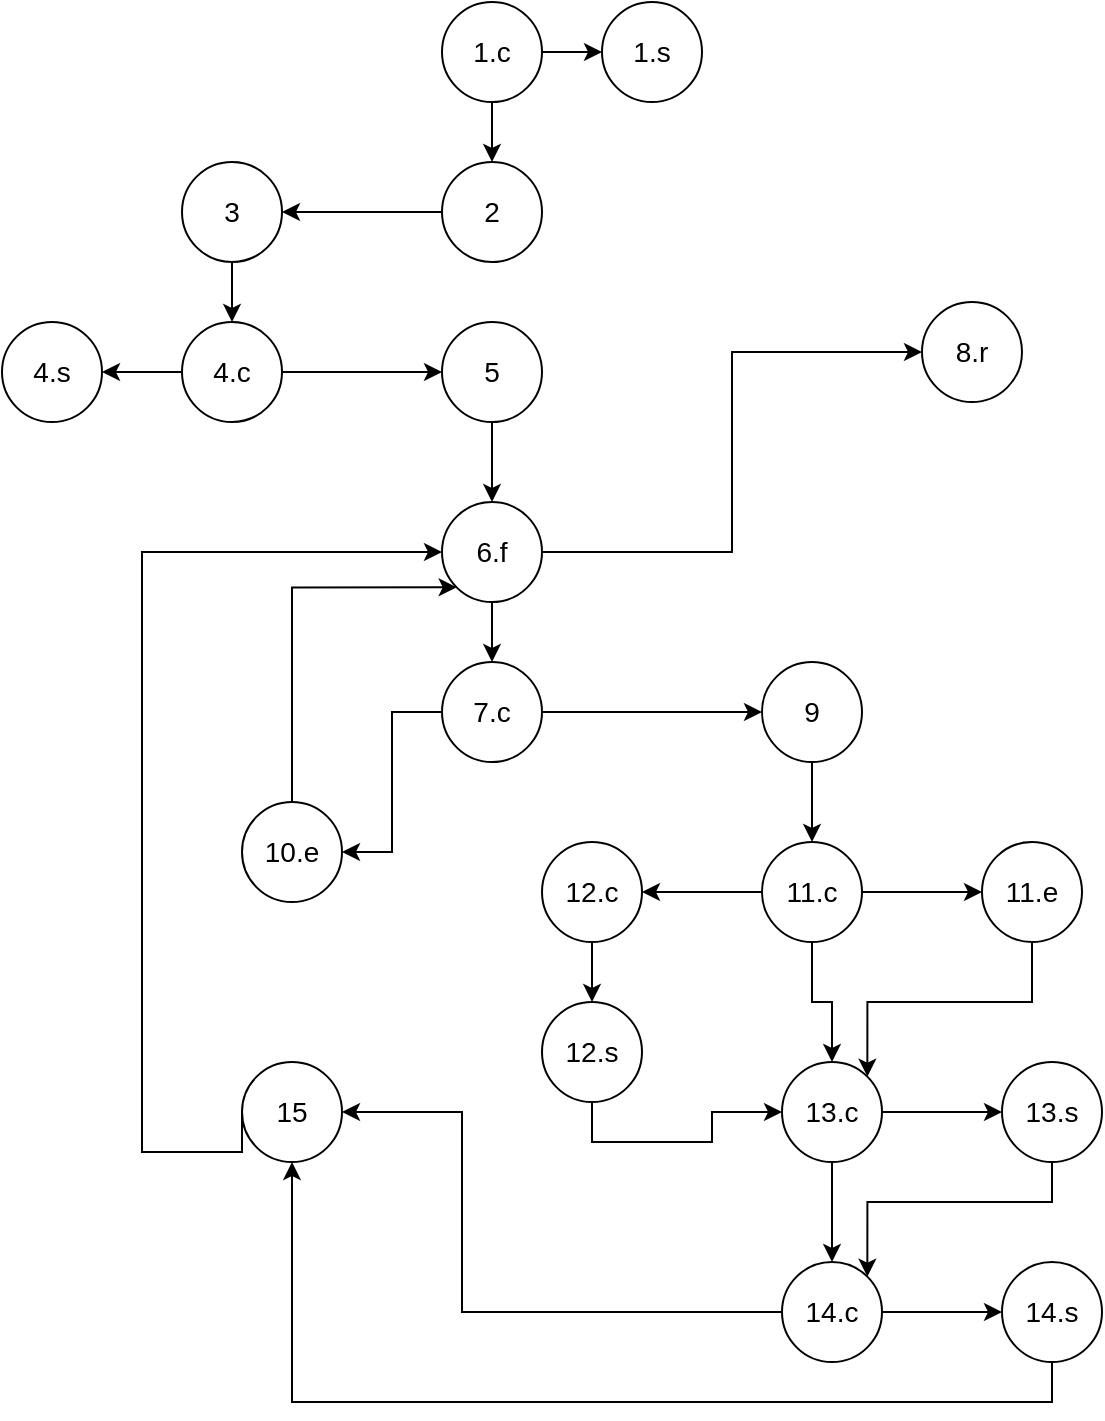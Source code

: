 <mxfile version="19.0.0" type="device" pages="4"><diagram id="dtLdKnw6itU9G_YnBmKd" name="Page-1"><mxGraphModel dx="948" dy="616" grid="1" gridSize="10" guides="1" tooltips="1" connect="1" arrows="1" fold="1" page="1" pageScale="1" pageWidth="850" pageHeight="1100" math="0" shadow="0"><root><mxCell id="0"/><mxCell id="1" parent="0"/><mxCell id="fSsBrZNrOA3dHUKo95yw-4" style="edgeStyle=orthogonalEdgeStyle;rounded=0;orthogonalLoop=1;jettySize=auto;html=1;exitX=0.5;exitY=1;exitDx=0;exitDy=0;entryX=0.5;entryY=0;entryDx=0;entryDy=0;fontSize=14;" parent="1" source="fSsBrZNrOA3dHUKo95yw-1" target="fSsBrZNrOA3dHUKo95yw-3" edge="1"><mxGeometry relative="1" as="geometry"/></mxCell><mxCell id="eDomaYQhEdFg0NaLGwiO-2" style="edgeStyle=orthogonalEdgeStyle;rounded=0;orthogonalLoop=1;jettySize=auto;html=1;exitX=1;exitY=0.5;exitDx=0;exitDy=0;entryX=0;entryY=0.5;entryDx=0;entryDy=0;" parent="1" source="fSsBrZNrOA3dHUKo95yw-1" target="eDomaYQhEdFg0NaLGwiO-1" edge="1"><mxGeometry relative="1" as="geometry"/></mxCell><mxCell id="fSsBrZNrOA3dHUKo95yw-1" value="&lt;span style=&quot;font-size: 14px;&quot;&gt;1.c&lt;/span&gt;" style="ellipse;whiteSpace=wrap;html=1;aspect=fixed;" parent="1" vertex="1"><mxGeometry x="340" y="10" width="50" height="50" as="geometry"/></mxCell><mxCell id="icDxFCZ91Wh-xl63StuW-1" style="edgeStyle=orthogonalEdgeStyle;rounded=0;orthogonalLoop=1;jettySize=auto;html=1;exitX=0;exitY=0.5;exitDx=0;exitDy=0;" edge="1" parent="1" source="fSsBrZNrOA3dHUKo95yw-3" target="fSsBrZNrOA3dHUKo95yw-8"><mxGeometry relative="1" as="geometry"/></mxCell><mxCell id="fSsBrZNrOA3dHUKo95yw-3" value="&lt;font style=&quot;font-size: 14px;&quot;&gt;2&lt;/font&gt;" style="ellipse;whiteSpace=wrap;html=1;aspect=fixed;" parent="1" vertex="1"><mxGeometry x="340" y="90" width="50" height="50" as="geometry"/></mxCell><mxCell id="fSsBrZNrOA3dHUKo95yw-6" value="&lt;font style=&quot;font-size: 14px;&quot;&gt;4.s&lt;/font&gt;" style="ellipse;whiteSpace=wrap;html=1;aspect=fixed;" parent="1" vertex="1"><mxGeometry x="120" y="170" width="50" height="50" as="geometry"/></mxCell><mxCell id="fSsBrZNrOA3dHUKo95yw-12" style="edgeStyle=orthogonalEdgeStyle;rounded=0;orthogonalLoop=1;jettySize=auto;html=1;exitX=0.5;exitY=1;exitDx=0;exitDy=0;fontSize=14;" parent="1" source="fSsBrZNrOA3dHUKo95yw-8" target="fSsBrZNrOA3dHUKo95yw-11" edge="1"><mxGeometry relative="1" as="geometry"/></mxCell><mxCell id="fSsBrZNrOA3dHUKo95yw-8" value="&lt;font style=&quot;font-size: 14px;&quot;&gt;3&lt;/font&gt;" style="ellipse;whiteSpace=wrap;html=1;aspect=fixed;" parent="1" vertex="1"><mxGeometry x="210" y="90" width="50" height="50" as="geometry"/></mxCell><mxCell id="fSsBrZNrOA3dHUKo95yw-14" style="edgeStyle=orthogonalEdgeStyle;rounded=0;orthogonalLoop=1;jettySize=auto;html=1;exitX=1;exitY=0.5;exitDx=0;exitDy=0;entryX=0;entryY=0.5;entryDx=0;entryDy=0;fontSize=14;" parent="1" source="fSsBrZNrOA3dHUKo95yw-11" target="fSsBrZNrOA3dHUKo95yw-13" edge="1"><mxGeometry relative="1" as="geometry"/></mxCell><mxCell id="icDxFCZ91Wh-xl63StuW-2" style="edgeStyle=orthogonalEdgeStyle;rounded=0;orthogonalLoop=1;jettySize=auto;html=1;exitX=0;exitY=0.5;exitDx=0;exitDy=0;entryX=1;entryY=0.5;entryDx=0;entryDy=0;" edge="1" parent="1" source="fSsBrZNrOA3dHUKo95yw-11" target="fSsBrZNrOA3dHUKo95yw-6"><mxGeometry relative="1" as="geometry"/></mxCell><mxCell id="fSsBrZNrOA3dHUKo95yw-11" value="&lt;font style=&quot;font-size: 14px;&quot;&gt;4.c&lt;/font&gt;" style="ellipse;whiteSpace=wrap;html=1;aspect=fixed;" parent="1" vertex="1"><mxGeometry x="210" y="170" width="50" height="50" as="geometry"/></mxCell><mxCell id="fSsBrZNrOA3dHUKo95yw-16" style="edgeStyle=orthogonalEdgeStyle;rounded=0;orthogonalLoop=1;jettySize=auto;html=1;exitX=0.5;exitY=1;exitDx=0;exitDy=0;entryX=0.5;entryY=0;entryDx=0;entryDy=0;fontSize=14;" parent="1" source="fSsBrZNrOA3dHUKo95yw-13" target="fSsBrZNrOA3dHUKo95yw-15" edge="1"><mxGeometry relative="1" as="geometry"/></mxCell><mxCell id="fSsBrZNrOA3dHUKo95yw-13" value="&lt;font style=&quot;font-size: 14px;&quot;&gt;5&lt;/font&gt;" style="ellipse;whiteSpace=wrap;html=1;aspect=fixed;" parent="1" vertex="1"><mxGeometry x="340" y="170" width="50" height="50" as="geometry"/></mxCell><mxCell id="fSsBrZNrOA3dHUKo95yw-19" style="edgeStyle=orthogonalEdgeStyle;rounded=0;orthogonalLoop=1;jettySize=auto;html=1;exitX=0.5;exitY=1;exitDx=0;exitDy=0;entryX=0.5;entryY=0;entryDx=0;entryDy=0;fontSize=14;" parent="1" source="fSsBrZNrOA3dHUKo95yw-15" target="fSsBrZNrOA3dHUKo95yw-20" edge="1"><mxGeometry relative="1" as="geometry"><mxPoint x="190" y="380" as="targetPoint"/></mxGeometry></mxCell><mxCell id="icDxFCZ91Wh-xl63StuW-4" style="edgeStyle=orthogonalEdgeStyle;rounded=0;orthogonalLoop=1;jettySize=auto;html=1;exitX=1;exitY=0.5;exitDx=0;exitDy=0;entryX=0;entryY=0.5;entryDx=0;entryDy=0;" edge="1" parent="1" source="fSsBrZNrOA3dHUKo95yw-15" target="fSsBrZNrOA3dHUKo95yw-41"><mxGeometry relative="1" as="geometry"/></mxCell><mxCell id="fSsBrZNrOA3dHUKo95yw-15" value="&lt;font style=&quot;font-size: 14px;&quot;&gt;6.f&lt;/font&gt;" style="ellipse;whiteSpace=wrap;html=1;aspect=fixed;" parent="1" vertex="1"><mxGeometry x="340" y="260" width="50" height="50" as="geometry"/></mxCell><mxCell id="fSsBrZNrOA3dHUKo95yw-28" style="edgeStyle=orthogonalEdgeStyle;rounded=0;orthogonalLoop=1;jettySize=auto;html=1;exitX=1;exitY=0.5;exitDx=0;exitDy=0;entryX=0;entryY=0.5;entryDx=0;entryDy=0;fontSize=14;" parent="1" source="fSsBrZNrOA3dHUKo95yw-20" target="fSsBrZNrOA3dHUKo95yw-23" edge="1"><mxGeometry relative="1" as="geometry"/></mxCell><mxCell id="icDxFCZ91Wh-xl63StuW-5" style="edgeStyle=orthogonalEdgeStyle;rounded=0;orthogonalLoop=1;jettySize=auto;html=1;exitX=0;exitY=0.5;exitDx=0;exitDy=0;entryX=1;entryY=0.5;entryDx=0;entryDy=0;" edge="1" parent="1" source="fSsBrZNrOA3dHUKo95yw-20" target="fSsBrZNrOA3dHUKo95yw-30"><mxGeometry relative="1" as="geometry"/></mxCell><mxCell id="fSsBrZNrOA3dHUKo95yw-20" value="&lt;font style=&quot;font-size: 14px;&quot;&gt;7.c&lt;/font&gt;" style="ellipse;whiteSpace=wrap;html=1;aspect=fixed;" parent="1" vertex="1"><mxGeometry x="340" y="340" width="50" height="50" as="geometry"/></mxCell><mxCell id="icDxFCZ91Wh-xl63StuW-8" style="edgeStyle=orthogonalEdgeStyle;rounded=0;orthogonalLoop=1;jettySize=auto;html=1;exitX=0.5;exitY=1;exitDx=0;exitDy=0;entryX=0.5;entryY=0;entryDx=0;entryDy=0;" edge="1" parent="1" source="fSsBrZNrOA3dHUKo95yw-23" target="fSsBrZNrOA3dHUKo95yw-36"><mxGeometry relative="1" as="geometry"/></mxCell><mxCell id="fSsBrZNrOA3dHUKo95yw-23" value="&lt;font style=&quot;font-size: 14px;&quot;&gt;9&lt;/font&gt;" style="ellipse;whiteSpace=wrap;html=1;aspect=fixed;" parent="1" vertex="1"><mxGeometry x="500" y="340" width="50" height="50" as="geometry"/></mxCell><mxCell id="icDxFCZ91Wh-xl63StuW-6" style="edgeStyle=orthogonalEdgeStyle;rounded=0;orthogonalLoop=1;jettySize=auto;html=1;exitX=0.5;exitY=0;exitDx=0;exitDy=0;entryX=0;entryY=1;entryDx=0;entryDy=0;" edge="1" parent="1" source="fSsBrZNrOA3dHUKo95yw-30" target="fSsBrZNrOA3dHUKo95yw-15"><mxGeometry relative="1" as="geometry"><Array as="points"><mxPoint x="265" y="303"/></Array></mxGeometry></mxCell><mxCell id="fSsBrZNrOA3dHUKo95yw-30" value="&lt;font style=&quot;font-size: 14px;&quot;&gt;10.e&lt;/font&gt;" style="ellipse;whiteSpace=wrap;html=1;aspect=fixed;" parent="1" vertex="1"><mxGeometry x="240" y="410" width="50" height="50" as="geometry"/></mxCell><mxCell id="fSsBrZNrOA3dHUKo95yw-35" style="edgeStyle=orthogonalEdgeStyle;rounded=0;orthogonalLoop=1;jettySize=auto;html=1;exitX=1;exitY=0.5;exitDx=0;exitDy=0;entryX=0;entryY=0.5;entryDx=0;entryDy=0;fontSize=14;" parent="1" source="fSsBrZNrOA3dHUKo95yw-36" target="fSsBrZNrOA3dHUKo95yw-37" edge="1"><mxGeometry relative="1" as="geometry"/></mxCell><mxCell id="fSsBrZNrOA3dHUKo95yw-40" style="edgeStyle=orthogonalEdgeStyle;rounded=0;orthogonalLoop=1;jettySize=auto;html=1;exitX=0;exitY=0.5;exitDx=0;exitDy=0;entryX=1;entryY=0.5;entryDx=0;entryDy=0;fontSize=14;" parent="1" source="fSsBrZNrOA3dHUKo95yw-36" target="fSsBrZNrOA3dHUKo95yw-39" edge="1"><mxGeometry relative="1" as="geometry"/></mxCell><mxCell id="icDxFCZ91Wh-xl63StuW-20" style="edgeStyle=orthogonalEdgeStyle;rounded=0;orthogonalLoop=1;jettySize=auto;html=1;exitX=0.5;exitY=1;exitDx=0;exitDy=0;entryX=0.5;entryY=0;entryDx=0;entryDy=0;" edge="1" parent="1" source="fSsBrZNrOA3dHUKo95yw-36" target="icDxFCZ91Wh-xl63StuW-12"><mxGeometry relative="1" as="geometry"/></mxCell><mxCell id="fSsBrZNrOA3dHUKo95yw-36" value="&lt;font style=&quot;font-size: 14px;&quot;&gt;11.c&lt;/font&gt;" style="ellipse;whiteSpace=wrap;html=1;aspect=fixed;" parent="1" vertex="1"><mxGeometry x="500" y="430" width="50" height="50" as="geometry"/></mxCell><mxCell id="icDxFCZ91Wh-xl63StuW-15" style="edgeStyle=orthogonalEdgeStyle;rounded=0;orthogonalLoop=1;jettySize=auto;html=1;exitX=0.5;exitY=1;exitDx=0;exitDy=0;entryX=1;entryY=0;entryDx=0;entryDy=0;" edge="1" parent="1" source="fSsBrZNrOA3dHUKo95yw-37" target="icDxFCZ91Wh-xl63StuW-12"><mxGeometry relative="1" as="geometry"/></mxCell><mxCell id="fSsBrZNrOA3dHUKo95yw-37" value="&lt;font style=&quot;font-size: 14px;&quot;&gt;11.e&lt;/font&gt;" style="ellipse;whiteSpace=wrap;html=1;aspect=fixed;" parent="1" vertex="1"><mxGeometry x="610" y="430" width="50" height="50" as="geometry"/></mxCell><mxCell id="icDxFCZ91Wh-xl63StuW-11" style="edgeStyle=orthogonalEdgeStyle;rounded=0;orthogonalLoop=1;jettySize=auto;html=1;exitX=0.5;exitY=1;exitDx=0;exitDy=0;entryX=0.5;entryY=0;entryDx=0;entryDy=0;" edge="1" parent="1" source="fSsBrZNrOA3dHUKo95yw-39" target="icDxFCZ91Wh-xl63StuW-10"><mxGeometry relative="1" as="geometry"/></mxCell><mxCell id="fSsBrZNrOA3dHUKo95yw-39" value="&lt;font style=&quot;font-size: 14px;&quot;&gt;12.c&lt;/font&gt;" style="ellipse;whiteSpace=wrap;html=1;aspect=fixed;" parent="1" vertex="1"><mxGeometry x="390" y="430" width="50" height="50" as="geometry"/></mxCell><mxCell id="fSsBrZNrOA3dHUKo95yw-41" value="&lt;font style=&quot;font-size: 14px;&quot;&gt;8.r&lt;/font&gt;" style="ellipse;whiteSpace=wrap;html=1;aspect=fixed;" parent="1" vertex="1"><mxGeometry x="580" y="160" width="50" height="50" as="geometry"/></mxCell><mxCell id="eDomaYQhEdFg0NaLGwiO-1" value="&lt;font style=&quot;font-size: 14px;&quot;&gt;1.s&lt;/font&gt;" style="ellipse;whiteSpace=wrap;html=1;aspect=fixed;" parent="1" vertex="1"><mxGeometry x="420" y="10" width="50" height="50" as="geometry"/></mxCell><mxCell id="icDxFCZ91Wh-xl63StuW-14" style="edgeStyle=orthogonalEdgeStyle;rounded=0;orthogonalLoop=1;jettySize=auto;html=1;exitX=0.5;exitY=1;exitDx=0;exitDy=0;entryX=0;entryY=0.5;entryDx=0;entryDy=0;" edge="1" parent="1" source="icDxFCZ91Wh-xl63StuW-10" target="icDxFCZ91Wh-xl63StuW-12"><mxGeometry relative="1" as="geometry"/></mxCell><mxCell id="icDxFCZ91Wh-xl63StuW-10" value="&lt;font style=&quot;font-size: 14px;&quot;&gt;12.s&lt;/font&gt;" style="ellipse;whiteSpace=wrap;html=1;aspect=fixed;" vertex="1" parent="1"><mxGeometry x="390" y="510" width="50" height="50" as="geometry"/></mxCell><mxCell id="icDxFCZ91Wh-xl63StuW-16" style="edgeStyle=orthogonalEdgeStyle;rounded=0;orthogonalLoop=1;jettySize=auto;html=1;exitX=1;exitY=0.5;exitDx=0;exitDy=0;entryX=0;entryY=0.5;entryDx=0;entryDy=0;" edge="1" parent="1" source="icDxFCZ91Wh-xl63StuW-12" target="icDxFCZ91Wh-xl63StuW-13"><mxGeometry relative="1" as="geometry"/></mxCell><mxCell id="icDxFCZ91Wh-xl63StuW-21" style="edgeStyle=orthogonalEdgeStyle;rounded=0;orthogonalLoop=1;jettySize=auto;html=1;exitX=0.5;exitY=1;exitDx=0;exitDy=0;entryX=0.5;entryY=0;entryDx=0;entryDy=0;" edge="1" parent="1" source="icDxFCZ91Wh-xl63StuW-12" target="icDxFCZ91Wh-xl63StuW-18"><mxGeometry relative="1" as="geometry"/></mxCell><mxCell id="icDxFCZ91Wh-xl63StuW-12" value="&lt;font style=&quot;font-size: 14px;&quot;&gt;13.c&lt;/font&gt;" style="ellipse;whiteSpace=wrap;html=1;aspect=fixed;" vertex="1" parent="1"><mxGeometry x="510" y="540" width="50" height="50" as="geometry"/></mxCell><mxCell id="icDxFCZ91Wh-xl63StuW-22" style="edgeStyle=orthogonalEdgeStyle;rounded=0;orthogonalLoop=1;jettySize=auto;html=1;exitX=0.5;exitY=1;exitDx=0;exitDy=0;entryX=1;entryY=0;entryDx=0;entryDy=0;" edge="1" parent="1" source="icDxFCZ91Wh-xl63StuW-13" target="icDxFCZ91Wh-xl63StuW-18"><mxGeometry relative="1" as="geometry"><Array as="points"><mxPoint x="645" y="610"/><mxPoint x="553" y="610"/></Array></mxGeometry></mxCell><mxCell id="icDxFCZ91Wh-xl63StuW-13" value="&lt;font style=&quot;font-size: 14px;&quot;&gt;13.s&lt;/font&gt;" style="ellipse;whiteSpace=wrap;html=1;aspect=fixed;" vertex="1" parent="1"><mxGeometry x="620" y="540" width="50" height="50" as="geometry"/></mxCell><mxCell id="icDxFCZ91Wh-xl63StuW-17" style="edgeStyle=orthogonalEdgeStyle;rounded=0;orthogonalLoop=1;jettySize=auto;html=1;exitX=1;exitY=0.5;exitDx=0;exitDy=0;entryX=0;entryY=0.5;entryDx=0;entryDy=0;" edge="1" parent="1" source="icDxFCZ91Wh-xl63StuW-18" target="icDxFCZ91Wh-xl63StuW-19"><mxGeometry relative="1" as="geometry"/></mxCell><mxCell id="icDxFCZ91Wh-xl63StuW-24" style="edgeStyle=orthogonalEdgeStyle;rounded=0;orthogonalLoop=1;jettySize=auto;html=1;exitX=0;exitY=0.5;exitDx=0;exitDy=0;entryX=1;entryY=0.5;entryDx=0;entryDy=0;" edge="1" parent="1" source="icDxFCZ91Wh-xl63StuW-18" target="icDxFCZ91Wh-xl63StuW-23"><mxGeometry relative="1" as="geometry"><Array as="points"><mxPoint x="350" y="665"/><mxPoint x="350" y="565"/></Array></mxGeometry></mxCell><mxCell id="icDxFCZ91Wh-xl63StuW-18" value="&lt;font style=&quot;font-size: 14px;&quot;&gt;14.c&lt;/font&gt;" style="ellipse;whiteSpace=wrap;html=1;aspect=fixed;" vertex="1" parent="1"><mxGeometry x="510" y="640" width="50" height="50" as="geometry"/></mxCell><mxCell id="icDxFCZ91Wh-xl63StuW-26" style="edgeStyle=orthogonalEdgeStyle;rounded=0;orthogonalLoop=1;jettySize=auto;html=1;exitX=0.5;exitY=1;exitDx=0;exitDy=0;entryX=0.5;entryY=1;entryDx=0;entryDy=0;" edge="1" parent="1" source="icDxFCZ91Wh-xl63StuW-19" target="icDxFCZ91Wh-xl63StuW-23"><mxGeometry relative="1" as="geometry"/></mxCell><mxCell id="icDxFCZ91Wh-xl63StuW-19" value="&lt;font style=&quot;font-size: 14px;&quot;&gt;14.s&lt;/font&gt;" style="ellipse;whiteSpace=wrap;html=1;aspect=fixed;" vertex="1" parent="1"><mxGeometry x="620" y="640" width="50" height="50" as="geometry"/></mxCell><mxCell id="icDxFCZ91Wh-xl63StuW-25" style="edgeStyle=orthogonalEdgeStyle;rounded=0;orthogonalLoop=1;jettySize=auto;html=1;exitX=0;exitY=0.5;exitDx=0;exitDy=0;entryX=0;entryY=0.5;entryDx=0;entryDy=0;" edge="1" parent="1" source="icDxFCZ91Wh-xl63StuW-23" target="fSsBrZNrOA3dHUKo95yw-15"><mxGeometry relative="1" as="geometry"><mxPoint x="160" y="370" as="targetPoint"/><Array as="points"><mxPoint x="190" y="585"/><mxPoint x="190" y="285"/></Array></mxGeometry></mxCell><mxCell id="icDxFCZ91Wh-xl63StuW-23" value="&lt;font style=&quot;font-size: 14px;&quot;&gt;15&lt;/font&gt;" style="ellipse;whiteSpace=wrap;html=1;aspect=fixed;" vertex="1" parent="1"><mxGeometry x="240" y="540" width="50" height="50" as="geometry"/></mxCell></root></mxGraphModel></diagram><diagram id="cnVmDIAMbCtO4dQe9M7H" name="Page-2"><mxGraphModel dx="1258" dy="524" grid="1" gridSize="10" guides="1" tooltips="1" connect="1" arrows="1" fold="1" page="1" pageScale="1" pageWidth="850" pageHeight="1100" math="0" shadow="0"><root><mxCell id="0"/><mxCell id="1" parent="0"/></root></mxGraphModel></diagram><diagram name="Page-1" id="vSe84359nLu_3omgfER_"><mxGraphModel dx="1258" dy="524" grid="1" gridSize="10" guides="1" tooltips="1" connect="1" arrows="1" fold="1" page="1" pageScale="1" pageWidth="850" pageHeight="1100" math="0" shadow="0"><root><mxCell id="0"/><mxCell id="1" parent="0"/><mxCell id="fSsBrZNrOA3dHUKo95yw-4" style="edgeStyle=orthogonalEdgeStyle;rounded=0;orthogonalLoop=1;jettySize=auto;html=1;exitX=0.5;exitY=1;exitDx=0;exitDy=0;entryX=0.5;entryY=0;entryDx=0;entryDy=0;fontSize=14;" edge="1" parent="1" source="fSsBrZNrOA3dHUKo95yw-1" target="fSsBrZNrOA3dHUKo95yw-3"><mxGeometry relative="1" as="geometry"/></mxCell><mxCell id="fSsBrZNrOA3dHUKo95yw-5" style="edgeStyle=orthogonalEdgeStyle;rounded=0;orthogonalLoop=1;jettySize=auto;html=1;exitX=1;exitY=0.5;exitDx=0;exitDy=0;fontSize=14;" edge="1" parent="1" source="fSsBrZNrOA3dHUKo95yw-1" target="fSsBrZNrOA3dHUKo95yw-2"><mxGeometry relative="1" as="geometry"/></mxCell><mxCell id="fSsBrZNrOA3dHUKo95yw-1" value="&lt;font style=&quot;font-size: 14px;&quot;&gt;1&lt;/font&gt;" style="ellipse;whiteSpace=wrap;html=1;aspect=fixed;" vertex="1" parent="1"><mxGeometry x="90" y="20" width="40" height="40" as="geometry"/></mxCell><mxCell id="fSsBrZNrOA3dHUKo95yw-2" value="15" style="ellipse;whiteSpace=wrap;html=1;aspect=fixed;" vertex="1" parent="1"><mxGeometry x="610" y="220" width="50" height="50" as="geometry"/></mxCell><mxCell id="fSsBrZNrOA3dHUKo95yw-7" style="edgeStyle=orthogonalEdgeStyle;rounded=0;orthogonalLoop=1;jettySize=auto;html=1;exitX=0.5;exitY=1;exitDx=0;exitDy=0;entryX=0.5;entryY=0;entryDx=0;entryDy=0;fontSize=14;" edge="1" parent="1" source="fSsBrZNrOA3dHUKo95yw-3" target="fSsBrZNrOA3dHUKo95yw-6"><mxGeometry relative="1" as="geometry"/></mxCell><mxCell id="fSsBrZNrOA3dHUKo95yw-3" value="&lt;font style=&quot;font-size: 14px;&quot;&gt;2.1&lt;/font&gt;" style="ellipse;whiteSpace=wrap;html=1;aspect=fixed;" vertex="1" parent="1"><mxGeometry x="90" y="80" width="40" height="40" as="geometry"/></mxCell><mxCell id="fSsBrZNrOA3dHUKo95yw-9" style="edgeStyle=orthogonalEdgeStyle;rounded=0;orthogonalLoop=1;jettySize=auto;html=1;exitX=1;exitY=0.5;exitDx=0;exitDy=0;entryX=0;entryY=0.5;entryDx=0;entryDy=0;fontSize=14;" edge="1" parent="1" source="fSsBrZNrOA3dHUKo95yw-6" target="fSsBrZNrOA3dHUKo95yw-8"><mxGeometry relative="1" as="geometry"/></mxCell><mxCell id="fSsBrZNrOA3dHUKo95yw-6" value="&lt;font style=&quot;font-size: 14px;&quot;&gt;2.2&lt;/font&gt;" style="ellipse;whiteSpace=wrap;html=1;aspect=fixed;" vertex="1" parent="1"><mxGeometry x="90" y="140" width="40" height="40" as="geometry"/></mxCell><mxCell id="fSsBrZNrOA3dHUKo95yw-10" style="edgeStyle=orthogonalEdgeStyle;rounded=0;orthogonalLoop=1;jettySize=auto;html=1;exitX=1;exitY=0.5;exitDx=0;exitDy=0;entryX=0;entryY=0;entryDx=0;entryDy=0;fontSize=14;" edge="1" parent="1" source="fSsBrZNrOA3dHUKo95yw-8" target="fSsBrZNrOA3dHUKo95yw-2"><mxGeometry relative="1" as="geometry"/></mxCell><mxCell id="fSsBrZNrOA3dHUKo95yw-12" style="edgeStyle=orthogonalEdgeStyle;rounded=0;orthogonalLoop=1;jettySize=auto;html=1;exitX=0.5;exitY=1;exitDx=0;exitDy=0;fontSize=14;" edge="1" parent="1" source="fSsBrZNrOA3dHUKo95yw-8" target="fSsBrZNrOA3dHUKo95yw-11"><mxGeometry relative="1" as="geometry"/></mxCell><mxCell id="fSsBrZNrOA3dHUKo95yw-8" value="&lt;font style=&quot;font-size: 14px;&quot;&gt;3&lt;/font&gt;" style="ellipse;whiteSpace=wrap;html=1;aspect=fixed;" vertex="1" parent="1"><mxGeometry x="160" y="140" width="40" height="40" as="geometry"/></mxCell><mxCell id="fSsBrZNrOA3dHUKo95yw-14" style="edgeStyle=orthogonalEdgeStyle;rounded=0;orthogonalLoop=1;jettySize=auto;html=1;exitX=0.5;exitY=1;exitDx=0;exitDy=0;entryX=0.5;entryY=0;entryDx=0;entryDy=0;fontSize=14;" edge="1" parent="1" source="fSsBrZNrOA3dHUKo95yw-11" target="fSsBrZNrOA3dHUKo95yw-13"><mxGeometry relative="1" as="geometry"/></mxCell><mxCell id="fSsBrZNrOA3dHUKo95yw-11" value="&lt;font style=&quot;font-size: 14px;&quot;&gt;4&lt;/font&gt;" style="ellipse;whiteSpace=wrap;html=1;aspect=fixed;" vertex="1" parent="1"><mxGeometry x="160" y="200" width="40" height="40" as="geometry"/></mxCell><mxCell id="fSsBrZNrOA3dHUKo95yw-16" style="edgeStyle=orthogonalEdgeStyle;rounded=0;orthogonalLoop=1;jettySize=auto;html=1;exitX=0.5;exitY=1;exitDx=0;exitDy=0;entryX=0.5;entryY=0;entryDx=0;entryDy=0;fontSize=14;" edge="1" parent="1" source="fSsBrZNrOA3dHUKo95yw-13" target="fSsBrZNrOA3dHUKo95yw-15"><mxGeometry relative="1" as="geometry"/></mxCell><mxCell id="fSsBrZNrOA3dHUKo95yw-17" style="edgeStyle=orthogonalEdgeStyle;rounded=0;orthogonalLoop=1;jettySize=auto;html=1;exitX=1;exitY=0.5;exitDx=0;exitDy=0;fontSize=14;" edge="1" parent="1" source="fSsBrZNrOA3dHUKo95yw-13"><mxGeometry relative="1" as="geometry"><mxPoint x="510" y="260" as="targetPoint"/></mxGeometry></mxCell><mxCell id="fSsBrZNrOA3dHUKo95yw-13" value="&lt;font style=&quot;font-size: 14px;&quot;&gt;5&lt;/font&gt;" style="ellipse;whiteSpace=wrap;html=1;aspect=fixed;" vertex="1" parent="1"><mxGeometry x="150" y="260" width="60" height="60" as="geometry"/></mxCell><mxCell id="fSsBrZNrOA3dHUKo95yw-19" style="edgeStyle=orthogonalEdgeStyle;rounded=0;orthogonalLoop=1;jettySize=auto;html=1;exitX=0.5;exitY=1;exitDx=0;exitDy=0;entryX=0.5;entryY=0;entryDx=0;entryDy=0;fontSize=14;" edge="1" parent="1" source="fSsBrZNrOA3dHUKo95yw-15" target="fSsBrZNrOA3dHUKo95yw-18"><mxGeometry relative="1" as="geometry"/></mxCell><mxCell id="fSsBrZNrOA3dHUKo95yw-42" style="edgeStyle=orthogonalEdgeStyle;rounded=0;orthogonalLoop=1;jettySize=auto;html=1;exitX=1;exitY=0.5;exitDx=0;exitDy=0;entryX=0;entryY=0.5;entryDx=0;entryDy=0;fontSize=14;" edge="1" parent="1" source="fSsBrZNrOA3dHUKo95yw-15" target="fSsBrZNrOA3dHUKo95yw-41"><mxGeometry relative="1" as="geometry"/></mxCell><mxCell id="fSsBrZNrOA3dHUKo95yw-15" value="&lt;font style=&quot;font-size: 14px;&quot;&gt;6&lt;/font&gt;" style="ellipse;whiteSpace=wrap;html=1;aspect=fixed;" vertex="1" parent="1"><mxGeometry x="160" y="340" width="40" height="40" as="geometry"/></mxCell><mxCell id="fSsBrZNrOA3dHUKo95yw-21" style="edgeStyle=orthogonalEdgeStyle;rounded=0;orthogonalLoop=1;jettySize=auto;html=1;exitX=0.5;exitY=1;exitDx=0;exitDy=0;entryX=0.5;entryY=0;entryDx=0;entryDy=0;fontSize=14;" edge="1" parent="1" source="fSsBrZNrOA3dHUKo95yw-18" target="fSsBrZNrOA3dHUKo95yw-20"><mxGeometry relative="1" as="geometry"/></mxCell><mxCell id="fSsBrZNrOA3dHUKo95yw-18" value="&lt;font style=&quot;font-size: 14px;&quot;&gt;6.1&lt;/font&gt;" style="ellipse;whiteSpace=wrap;html=1;aspect=fixed;" vertex="1" parent="1"><mxGeometry x="160" y="400" width="40" height="40" as="geometry"/></mxCell><mxCell id="fSsBrZNrOA3dHUKo95yw-26" style="edgeStyle=orthogonalEdgeStyle;rounded=0;orthogonalLoop=1;jettySize=auto;html=1;exitX=1;exitY=0;exitDx=0;exitDy=0;entryX=0;entryY=0.5;entryDx=0;entryDy=0;fontSize=14;" edge="1" parent="1" source="fSsBrZNrOA3dHUKo95yw-20" target="fSsBrZNrOA3dHUKo95yw-22"><mxGeometry relative="1" as="geometry"/></mxCell><mxCell id="fSsBrZNrOA3dHUKo95yw-28" style="edgeStyle=orthogonalEdgeStyle;rounded=0;orthogonalLoop=1;jettySize=auto;html=1;exitX=1;exitY=1;exitDx=0;exitDy=0;entryX=0;entryY=0.5;entryDx=0;entryDy=0;fontSize=14;" edge="1" parent="1" source="fSsBrZNrOA3dHUKo95yw-20" target="fSsBrZNrOA3dHUKo95yw-23"><mxGeometry relative="1" as="geometry"/></mxCell><mxCell id="fSsBrZNrOA3dHUKo95yw-20" value="&lt;font style=&quot;font-size: 14px;&quot;&gt;7&lt;/font&gt;" style="ellipse;whiteSpace=wrap;html=1;aspect=fixed;" vertex="1" parent="1"><mxGeometry x="160" y="460" width="40" height="40" as="geometry"/></mxCell><mxCell id="fSsBrZNrOA3dHUKo95yw-27" style="edgeStyle=orthogonalEdgeStyle;rounded=0;orthogonalLoop=1;jettySize=auto;html=1;exitX=1;exitY=0.5;exitDx=0;exitDy=0;entryX=0;entryY=0.5;entryDx=0;entryDy=0;fontSize=14;" edge="1" parent="1" source="fSsBrZNrOA3dHUKo95yw-22" target="fSsBrZNrOA3dHUKo95yw-24"><mxGeometry relative="1" as="geometry"/></mxCell><mxCell id="fSsBrZNrOA3dHUKo95yw-22" value="&lt;font style=&quot;font-size: 14px;&quot;&gt;&lt;span style=&quot;color: rgba(0, 0, 0, 0); font-family: monospace; font-size: 0px; text-align: start;&quot;&gt;%3CmxGraphModel%3E%3Croot%3E%3CmxCell%20id%3D%220%22%2F%3E%3CmxCell%20id%3D%221%22%20parent%3D%220%22%2F%3E%3CmxCell%20id%3D%222%22%20value%3D%22%26lt%3Bfont%20style%3D%26quot%3Bfont-size%3A%2014px%3B%26quot%3B%26gt%3B7%26lt%3B%2Ffont%26gt%3B%22%20style%3D%22ellipse%3BwhiteSpace%3Dwrap%3Bhtml%3D1%3Baspect%3Dfixed%3B%22%20vertex%3D%221%22%20parent%3D%221%22%3E%3CmxGeometry%20x%3D%22160%22%20y%3D%22460%22%20width%3D%2240%22%20height%3D%2240%22%20as%3D%22geometry%22%2F%3E%3C%2FmxCell%3E%3C%2Froot%3E%3C%2FmxGraphModel%3E&lt;/span&gt;8&lt;/font&gt;&lt;span style=&quot;color: rgba(0, 0, 0, 0); font-family: monospace; font-size: 0px; text-align: start;&quot;&gt;%3CmxGraphModel%3E%3Croot%3E%3CmxCell%20id%3D%220%22%2F%3E%3CmxCell%20id%3D%221%22%20parent%3D%220%22%2F%3E%3CmxCell%20id%3D%222%22%20value%3D%22%26lt%3Bfont%20style%3D%26quot%3Bfont-size%3A%2014px%3B%26quot%3B%26gt%3B7%26lt%3B%2Ffont%26gt%3B%22%20style%3D%22ellipse%3BwhiteSpace%3Dwrap%3Bhtml%3D1%3Baspect%3Dfixed%3B%22%20vertex%3D%221%22%20parent%3D%221%22%3E%3CmxGeometry%20x%3D%22160%22%20y%3D%22460%22%20width%3D%2240%22%20height%3D%2240%22%20as%3D%22geometry%22%2F%3E%3C%2FmxCell%3E%3C%2Froot%3E%3C%2FmxGraphModel%3E&lt;/span&gt;&lt;span style=&quot;color: rgba(0, 0, 0, 0); font-family: monospace; font-size: 0px; text-align: start;&quot;&gt;%3CmxGraphModel%3E%3Croot%3E%3CmxCell%20id%3D%220%22%2F%3E%3CmxCell%20id%3D%221%22%20parent%3D%220%22%2F%3E%3CmxCell%20id%3D%222%22%20value%3D%22%26lt%3Bfont%20style%3D%26quot%3Bfont-size%3A%2014px%3B%26quot%3B%26gt%3B7%26lt%3B%2Ffont%26gt%3B%22%20style%3D%22ellipse%3BwhiteSpace%3Dwrap%3Bhtml%3D1%3Baspect%3Dfixed%3B%22%20vertex%3D%221%22%20parent%3D%221%22%3E%3CmxGeometry%20x%3D%22160%22%20y%3D%22460%22%20width%3D%2240%22%20height%3D%2240%22%20as%3D%22geometry%22%2F%3E%3C%2FmxCell%3E%3C%2Froot%3E%3C%2FmxGraphModel%3E&lt;/span&gt;" style="ellipse;whiteSpace=wrap;html=1;aspect=fixed;" vertex="1" parent="1"><mxGeometry x="280" y="440" width="40" height="40" as="geometry"/></mxCell><mxCell id="fSsBrZNrOA3dHUKo95yw-29" style="edgeStyle=orthogonalEdgeStyle;rounded=0;orthogonalLoop=1;jettySize=auto;html=1;exitX=1;exitY=0.5;exitDx=0;exitDy=0;entryX=0;entryY=0.5;entryDx=0;entryDy=0;fontSize=14;" edge="1" parent="1" source="fSsBrZNrOA3dHUKo95yw-23" target="fSsBrZNrOA3dHUKo95yw-25"><mxGeometry relative="1" as="geometry"/></mxCell><mxCell id="fSsBrZNrOA3dHUKo95yw-23" value="&lt;font style=&quot;font-size: 14px;&quot;&gt;9&lt;/font&gt;" style="ellipse;whiteSpace=wrap;html=1;aspect=fixed;" vertex="1" parent="1"><mxGeometry x="280" y="500" width="40" height="40" as="geometry"/></mxCell><mxCell id="fSsBrZNrOA3dHUKo95yw-49" style="edgeStyle=orthogonalEdgeStyle;rounded=0;orthogonalLoop=1;jettySize=auto;html=1;exitX=1;exitY=0.5;exitDx=0;exitDy=0;entryX=0;entryY=0;entryDx=0;entryDy=0;fontSize=14;" edge="1" parent="1" source="fSsBrZNrOA3dHUKo95yw-24" target="fSsBrZNrOA3dHUKo95yw-30"><mxGeometry relative="1" as="geometry"/></mxCell><mxCell id="fSsBrZNrOA3dHUKo95yw-24" value="&lt;font style=&quot;font-size: 14px;&quot;&gt;&lt;span style=&quot;color: rgba(0, 0, 0, 0); font-family: monospace; font-size: 0px; text-align: start;&quot;&gt;%3CmxGraphModel%3E%3Croot%3E%3CmxCell%20id%3D%220%22%2F%3E%3CmxCell%20id%3D%221%22%20parent%3D%220%22%2F%3E%3CmxCell%20id%3D%222%22%20value%3D%22%26lt%3Bfont%20style%3D%26quot%3Bfont-size%3A%2014px%3B%26quot%3B%26gt%3B7%26lt%3B%2Ffont%26gt%3B%22%20style%3D%22ellipse%3BwhiteSpace%3Dwrap%3Bhtml%3D1%3Baspect%3Dfixed%3B%22%20vertex%3D%221%22%20parent%3D%221%22%3E%3CmxGeometry%20x%3D%22160%22%20y%3D%22460%22%20width%3D%2240%22%20height%3D%2240%22%20as%3D%22geometry%22%2F%3E%3C%2FmxCell%3E%3C%2Froot%3E%3C%2FmxGraphModel%3E&lt;/span&gt;8.1&lt;/font&gt;&lt;span style=&quot;color: rgba(0, 0, 0, 0); font-family: monospace; font-size: 0px; text-align: start;&quot;&gt;%3CmxGraphModel%3E%3Croot%3E%3CmxCell%20id%3D%220%22%2F%3E%3CmxCell%20id%3D%221%22%20parent%3D%220%22%2F%3E%3CmxCell%20id%3D%222%22%20value%3D%22%26lt%3Bfont%20style%3D%26quot%3Bfont-size%3A%2014px%3B%26quot%3B%26gt%3B7%26lt%3B%2Ffont%26gt%3B%22%20style%3D%22ellipse%3BwhiteSpace%3Dwrap%3Bhtml%3D1%3Baspect%3Dfixed%3B%22%20vertex%3D%221%22%20parent%3D%221%22%3E%3CmxGeometry%20x%3D%22160%22%20y%3D%22460%22%20width%3D%2240%22%20height%3D%2240%22%20as%3D%22geometry%22%2F%3E%3C%2FmxCell%3E%3C%2Froot%3E%3C%2FmxGraphModel%3E&lt;/span&gt;&lt;span style=&quot;color: rgba(0, 0, 0, 0); font-family: monospace; font-size: 0px; text-align: start;&quot;&gt;%3CmxGraphModel%3E%3Croot%3E%3CmxCell%20id%3D%220%22%2F%3E%3CmxCell%20id%3D%221%22%20parent%3D%220%22%2F%3E%3CmxCell%20id%3D%222%22%20value%3D%22%26lt%3Bfont%20style%3D%26quot%3Bfont-size%3A%2014px%3B%26quot%3B%26gt%3B7%26lt%3B%2Ffont%26gt%3B%22%20style%3D%22ellipse%3BwhiteSpace%3Dwrap%3Bhtml%3D1%3Baspect%3Dfixed%3B%22%20vertex%3D%221%22%20parent%3D%221%22%3E%3CmxGeometry%20x%3D%22160%22%20y%3D%22460%22%20width%3D%2240%22%20height%3D%2240%22%20as%3D%22geometry%22%2F%3E%3C%2FmxCell%3E%3C%2Froot%3E%3C%2FmxGraphModel%3E&lt;/span&gt;" style="ellipse;whiteSpace=wrap;html=1;aspect=fixed;" vertex="1" parent="1"><mxGeometry x="350" y="440" width="40" height="40" as="geometry"/></mxCell><mxCell id="fSsBrZNrOA3dHUKo95yw-50" style="edgeStyle=orthogonalEdgeStyle;rounded=0;orthogonalLoop=1;jettySize=auto;html=1;exitX=1;exitY=0.5;exitDx=0;exitDy=0;entryX=0;entryY=1;entryDx=0;entryDy=0;fontSize=14;" edge="1" parent="1" source="fSsBrZNrOA3dHUKo95yw-25" target="fSsBrZNrOA3dHUKo95yw-30"><mxGeometry relative="1" as="geometry"/></mxCell><mxCell id="fSsBrZNrOA3dHUKo95yw-25" value="&lt;font style=&quot;font-size: 14px;&quot;&gt;9.1&lt;/font&gt;" style="ellipse;whiteSpace=wrap;html=1;aspect=fixed;" vertex="1" parent="1"><mxGeometry x="350" y="500" width="40" height="40" as="geometry"/></mxCell><mxCell id="fSsBrZNrOA3dHUKo95yw-34" style="edgeStyle=orthogonalEdgeStyle;rounded=0;orthogonalLoop=1;jettySize=auto;html=1;exitX=1;exitY=0.5;exitDx=0;exitDy=0;entryX=0;entryY=0.5;entryDx=0;entryDy=0;fontSize=14;" edge="1" parent="1" source="fSsBrZNrOA3dHUKo95yw-30" target="fSsBrZNrOA3dHUKo95yw-32"><mxGeometry relative="1" as="geometry"/></mxCell><mxCell id="fSsBrZNrOA3dHUKo95yw-38" style="edgeStyle=orthogonalEdgeStyle;rounded=0;orthogonalLoop=1;jettySize=auto;html=1;exitX=0.5;exitY=1;exitDx=0;exitDy=0;entryX=0.5;entryY=0;entryDx=0;entryDy=0;fontSize=14;" edge="1" parent="1" source="fSsBrZNrOA3dHUKo95yw-30" target="fSsBrZNrOA3dHUKo95yw-36"><mxGeometry relative="1" as="geometry"/></mxCell><mxCell id="fSsBrZNrOA3dHUKo95yw-30" value="&lt;font style=&quot;font-size: 14px;&quot;&gt;10&lt;/font&gt;" style="ellipse;whiteSpace=wrap;html=1;aspect=fixed;" vertex="1" parent="1"><mxGeometry x="450" y="470" width="40" height="40" as="geometry"/></mxCell><mxCell id="fSsBrZNrOA3dHUKo95yw-32" value="&lt;font style=&quot;font-size: 14px;&quot;&gt;10.1&lt;/font&gt;" style="ellipse;whiteSpace=wrap;html=1;aspect=fixed;" vertex="1" parent="1"><mxGeometry x="520" y="470" width="40" height="40" as="geometry"/></mxCell><mxCell id="fSsBrZNrOA3dHUKo95yw-35" style="edgeStyle=orthogonalEdgeStyle;rounded=0;orthogonalLoop=1;jettySize=auto;html=1;exitX=1;exitY=0.5;exitDx=0;exitDy=0;entryX=0;entryY=0.5;entryDx=0;entryDy=0;fontSize=14;" edge="1" parent="1" source="fSsBrZNrOA3dHUKo95yw-36" target="fSsBrZNrOA3dHUKo95yw-37"><mxGeometry relative="1" as="geometry"/></mxCell><mxCell id="fSsBrZNrOA3dHUKo95yw-40" style="edgeStyle=orthogonalEdgeStyle;rounded=0;orthogonalLoop=1;jettySize=auto;html=1;exitX=0.5;exitY=1;exitDx=0;exitDy=0;entryX=1;entryY=0.5;entryDx=0;entryDy=0;fontSize=14;" edge="1" parent="1" source="fSsBrZNrOA3dHUKo95yw-36" target="fSsBrZNrOA3dHUKo95yw-39"><mxGeometry relative="1" as="geometry"/></mxCell><mxCell id="fSsBrZNrOA3dHUKo95yw-36" value="&lt;font style=&quot;font-size: 14px;&quot;&gt;11&lt;/font&gt;" style="ellipse;whiteSpace=wrap;html=1;aspect=fixed;" vertex="1" parent="1"><mxGeometry x="450" y="540" width="40" height="40" as="geometry"/></mxCell><mxCell id="fSsBrZNrOA3dHUKo95yw-37" value="&lt;font style=&quot;font-size: 14px;&quot;&gt;11.1&lt;/font&gt;" style="ellipse;whiteSpace=wrap;html=1;aspect=fixed;" vertex="1" parent="1"><mxGeometry x="520" y="540" width="40" height="40" as="geometry"/></mxCell><mxCell id="fSsBrZNrOA3dHUKo95yw-46" style="edgeStyle=orthogonalEdgeStyle;rounded=0;orthogonalLoop=1;jettySize=auto;html=1;exitX=0;exitY=0.5;exitDx=0;exitDy=0;entryX=0;entryY=0.5;entryDx=0;entryDy=0;fontSize=14;" edge="1" parent="1" source="fSsBrZNrOA3dHUKo95yw-39" target="fSsBrZNrOA3dHUKo95yw-13"><mxGeometry relative="1" as="geometry"/></mxCell><mxCell id="fSsBrZNrOA3dHUKo95yw-39" value="&lt;font style=&quot;font-size: 14px;&quot;&gt;12&lt;/font&gt;" style="ellipse;whiteSpace=wrap;html=1;aspect=fixed;" vertex="1" parent="1"><mxGeometry x="250" y="590" width="40" height="40" as="geometry"/></mxCell><mxCell id="fSsBrZNrOA3dHUKo95yw-44" style="edgeStyle=orthogonalEdgeStyle;rounded=0;orthogonalLoop=1;jettySize=auto;html=1;exitX=1;exitY=0.5;exitDx=0;exitDy=0;entryX=0;entryY=0.5;entryDx=0;entryDy=0;fontSize=14;" edge="1" parent="1" source="fSsBrZNrOA3dHUKo95yw-41" target="fSsBrZNrOA3dHUKo95yw-43"><mxGeometry relative="1" as="geometry"/></mxCell><mxCell id="fSsBrZNrOA3dHUKo95yw-41" value="&lt;font style=&quot;font-size: 14px;&quot;&gt;13&lt;/font&gt;" style="ellipse;whiteSpace=wrap;html=1;aspect=fixed;" vertex="1" parent="1"><mxGeometry x="300" y="360" width="40" height="40" as="geometry"/></mxCell><mxCell id="fSsBrZNrOA3dHUKo95yw-45" style="edgeStyle=orthogonalEdgeStyle;rounded=0;orthogonalLoop=1;jettySize=auto;html=1;exitX=0.5;exitY=0;exitDx=0;exitDy=0;entryX=1;entryY=1;entryDx=0;entryDy=0;fontSize=14;" edge="1" parent="1" source="fSsBrZNrOA3dHUKo95yw-43" target="fSsBrZNrOA3dHUKo95yw-13"><mxGeometry relative="1" as="geometry"><Array as="points"><mxPoint x="390" y="330"/><mxPoint x="310" y="330"/><mxPoint x="310" y="311"/></Array></mxGeometry></mxCell><mxCell id="fSsBrZNrOA3dHUKo95yw-43" value="&lt;font style=&quot;font-size: 14px;&quot;&gt;13.1&lt;/font&gt;" style="ellipse;whiteSpace=wrap;html=1;aspect=fixed;" vertex="1" parent="1"><mxGeometry x="370" y="360" width="40" height="40" as="geometry"/></mxCell><mxCell id="fSsBrZNrOA3dHUKo95yw-48" style="edgeStyle=orthogonalEdgeStyle;rounded=0;orthogonalLoop=1;jettySize=auto;html=1;exitX=1;exitY=0.5;exitDx=0;exitDy=0;entryX=0;entryY=0.5;entryDx=0;entryDy=0;fontSize=14;" edge="1" parent="1" source="fSsBrZNrOA3dHUKo95yw-47" target="fSsBrZNrOA3dHUKo95yw-2"><mxGeometry relative="1" as="geometry"/></mxCell><mxCell id="fSsBrZNrOA3dHUKo95yw-47" value="&lt;font style=&quot;font-size: 14px;&quot;&gt;14&lt;/font&gt;" style="ellipse;whiteSpace=wrap;html=1;aspect=fixed;" vertex="1" parent="1"><mxGeometry x="510" y="240" width="40" height="40" as="geometry"/></mxCell></root></mxGraphModel></diagram><diagram name="Page-2" id="8SHG6NC3uvAb94gHg_Io"><mxGraphModel dx="1258" dy="524" grid="1" gridSize="10" guides="1" tooltips="1" connect="1" arrows="1" fold="1" page="1" pageScale="1" pageWidth="850" pageHeight="1100" math="0" shadow="0"><root><mxCell id="0"/><mxCell id="1" parent="0"/></root></mxGraphModel></diagram></mxfile>